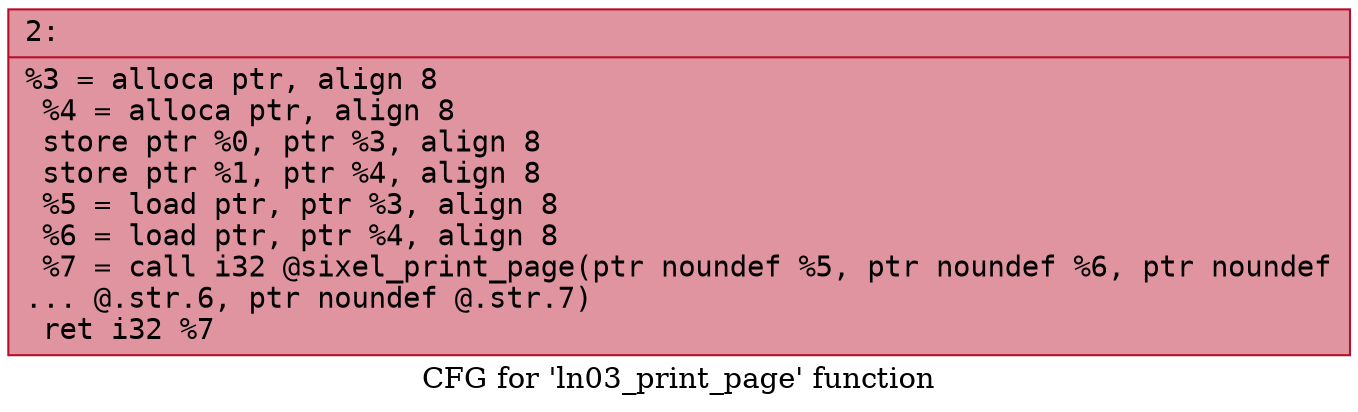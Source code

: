 digraph "CFG for 'ln03_print_page' function" {
	label="CFG for 'ln03_print_page' function";

	Node0x6000001a5d10 [shape=record,color="#b70d28ff", style=filled, fillcolor="#b70d2870" fontname="Courier",label="{2:\l|  %3 = alloca ptr, align 8\l  %4 = alloca ptr, align 8\l  store ptr %0, ptr %3, align 8\l  store ptr %1, ptr %4, align 8\l  %5 = load ptr, ptr %3, align 8\l  %6 = load ptr, ptr %4, align 8\l  %7 = call i32 @sixel_print_page(ptr noundef %5, ptr noundef %6, ptr noundef\l... @.str.6, ptr noundef @.str.7)\l  ret i32 %7\l}"];
}
